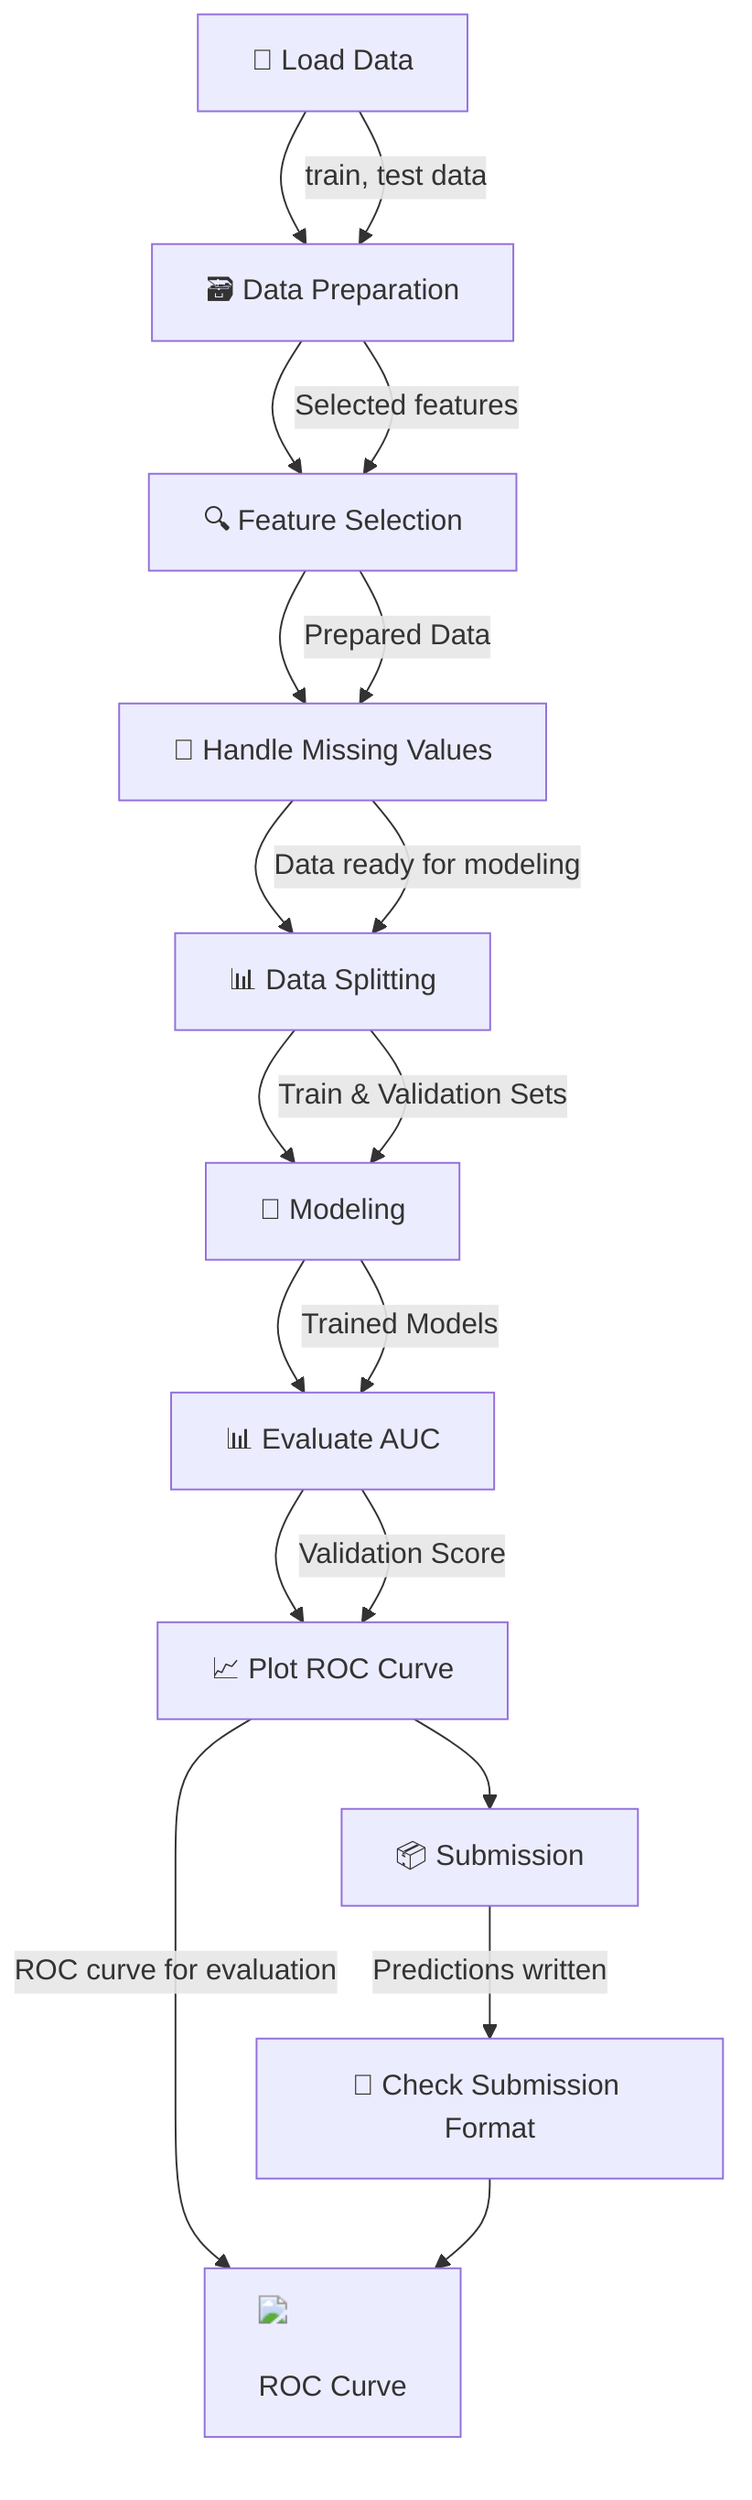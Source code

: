 graph TD;
    A["📂 Load Data"] --> B["🗃️ Data Preparation"];
    B --> C["🔍 Feature Selection"];
    C --> D["🚿 Handle Missing Values"];
    D --> E["📊 Data Splitting"];
    E --> F["🧠 Modeling"];
    F --> G["📊 Evaluate AUC"];
    G --> H["📈 Plot ROC Curve"];
    H --> I["📦 Submission"];
    
    A --> |"train, test data"| B;
    B --> |"Selected features"| C;
    C --> |"Prepared Data"| D;
    D --> |"Data ready for modeling"| E;
    E --> |"Train & Validation Sets"| F;
    F --> |"Trained Models"| G;
    G --> |"Validation Score"| H;
    I["📦 Submission"] --> |"Predictions written"| J["📂 Check Submission Format"];
    H --> |"ROC curve for evaluation"| K["<img src='dummy_plots/roc_curve_template.svg'/> <br/> ROC Curve"];
    J --> K;